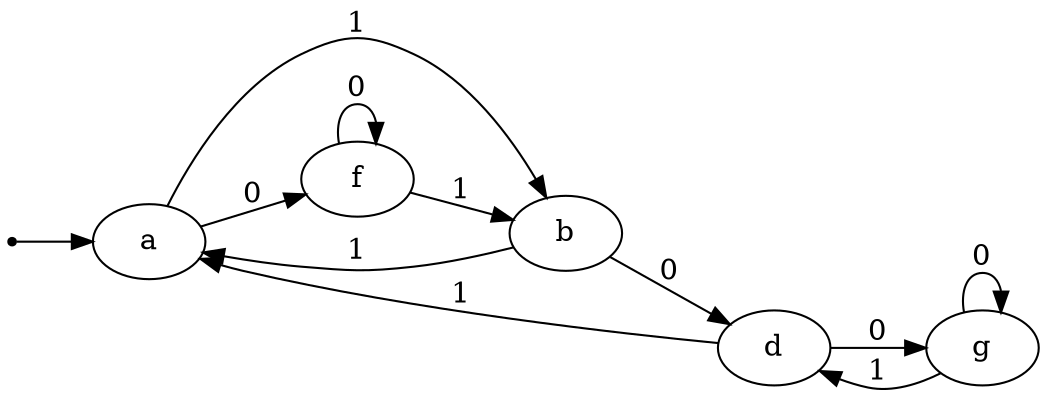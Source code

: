 digraph STG {
rankdir=LR;
INIT [shape=point];
a [label="a"];
b [label="b"];
d [label="d"];
f [label="f"];
g [label="g"];

INIT -> a;
a -> f [label="0"];
a -> b [label="1"];
b -> d [label="0"];
b -> a [label="1"];
d -> g [label="0"];
d -> a [label="1"];
f -> f [label="0"];
f -> b [label="1"];
g -> g [label="0"];
g -> d [label="1"];
}